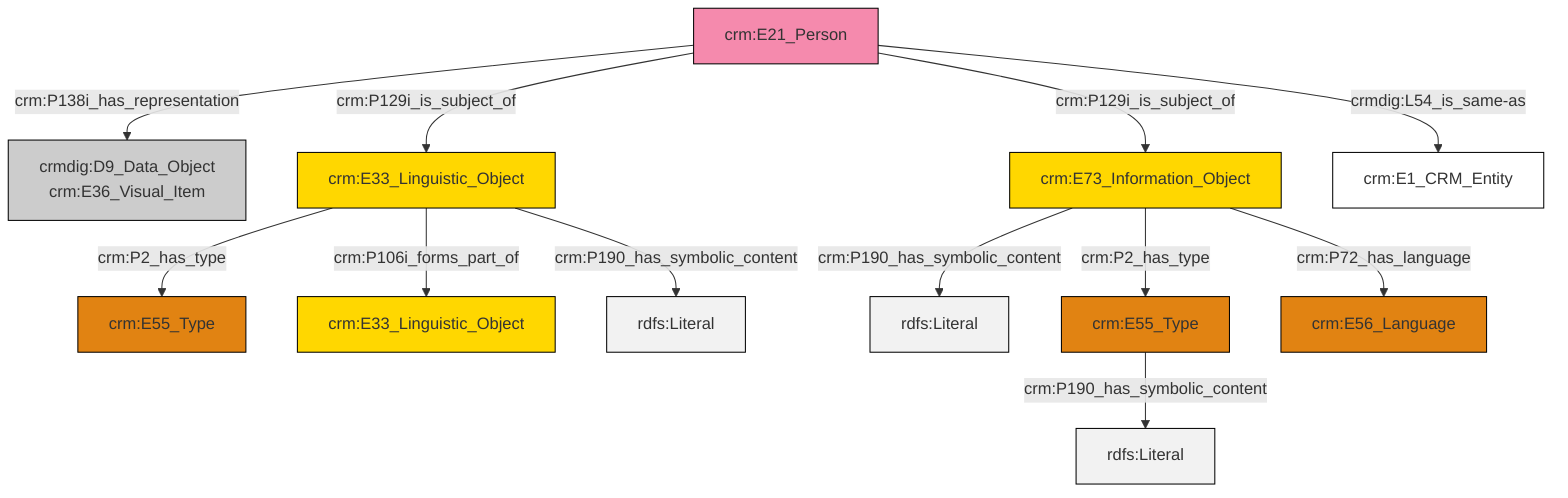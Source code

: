 graph TD
classDef Literal fill:#f2f2f2,stroke:#000000;
classDef CRM_Entity fill:#FFFFFF,stroke:#000000;
classDef Temporal_Entity fill:#00C9E6, stroke:#000000;
classDef Type fill:#E18312, stroke:#000000;
classDef Time-Span fill:#2C9C91, stroke:#000000;
classDef Appellation fill:#FFEB7F, stroke:#000000;
classDef Place fill:#008836, stroke:#000000;
classDef Persistent_Item fill:#B266B2, stroke:#000000;
classDef Conceptual_Object fill:#FFD700, stroke:#000000;
classDef Physical_Thing fill:#D2B48C, stroke:#000000;
classDef Actor fill:#f58aad, stroke:#000000;
classDef PC_Classes fill:#4ce600, stroke:#000000;
classDef Multi fill:#cccccc,stroke:#000000;

0["crm:E73_Information_Object"]:::Conceptual_Object -->|crm:P190_has_symbolic_content| 1[rdfs:Literal]:::Literal
0["crm:E73_Information_Object"]:::Conceptual_Object -->|crm:P2_has_type| 2["crm:E55_Type"]:::Type
3["crm:E33_Linguistic_Object"]:::Conceptual_Object -->|crm:P2_has_type| 4["crm:E55_Type"]:::Type
5["crm:E21_Person"]:::Actor -->|crm:P138i_has_representation| 6["crmdig:D9_Data_Object<br>crm:E36_Visual_Item"]:::Multi
3["crm:E33_Linguistic_Object"]:::Conceptual_Object -->|crm:P106i_forms_part_of| 7["crm:E33_Linguistic_Object"]:::Conceptual_Object
3["crm:E33_Linguistic_Object"]:::Conceptual_Object -->|crm:P190_has_symbolic_content| 8[rdfs:Literal]:::Literal
5["crm:E21_Person"]:::Actor -->|crm:P129i_is_subject_of| 3["crm:E33_Linguistic_Object"]:::Conceptual_Object
5["crm:E21_Person"]:::Actor -->|crm:P129i_is_subject_of| 0["crm:E73_Information_Object"]:::Conceptual_Object
5["crm:E21_Person"]:::Actor -->|crmdig:L54_is_same-as| 13["crm:E1_CRM_Entity"]:::CRM_Entity
2["crm:E55_Type"]:::Type -->|crm:P190_has_symbolic_content| 17[rdfs:Literal]:::Literal
0["crm:E73_Information_Object"]:::Conceptual_Object -->|crm:P72_has_language| 9["crm:E56_Language"]:::Type